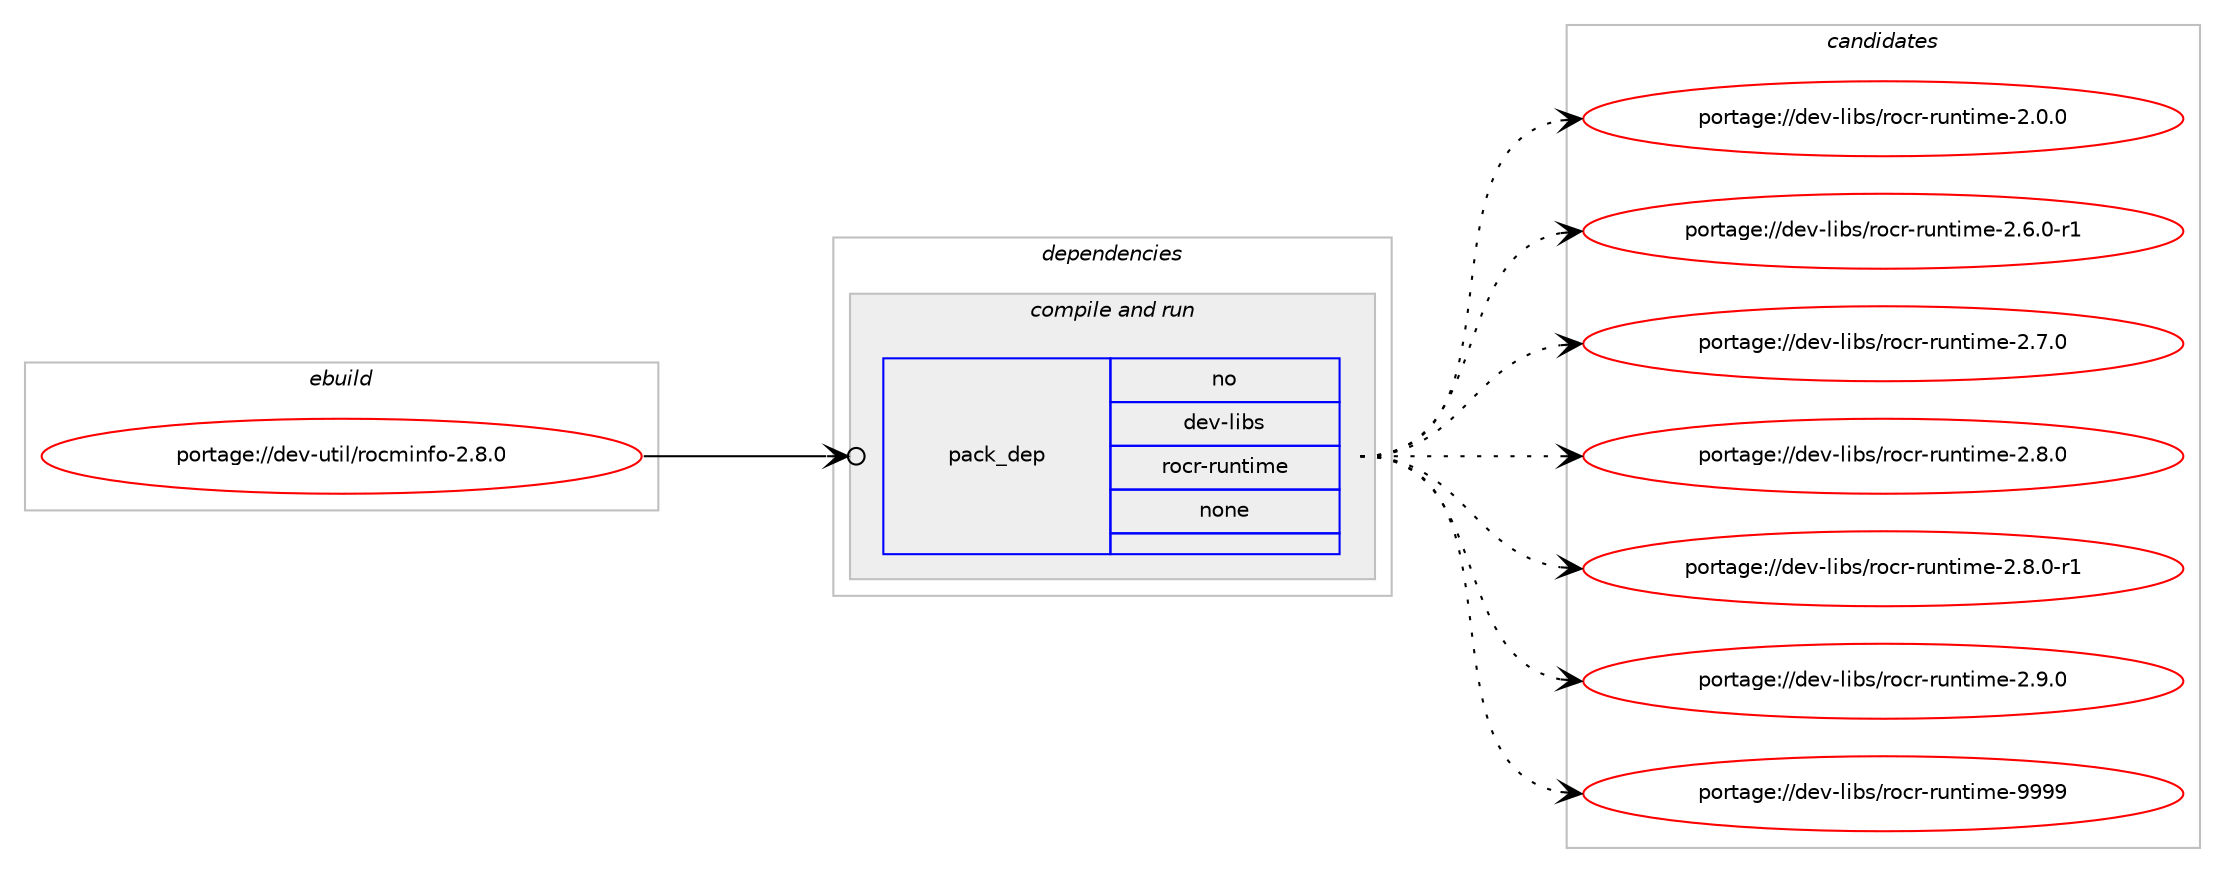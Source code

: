 digraph prolog {

# *************
# Graph options
# *************

newrank=true;
concentrate=true;
compound=true;
graph [rankdir=LR,fontname=Helvetica,fontsize=10,ranksep=1.5];#, ranksep=2.5, nodesep=0.2];
edge  [arrowhead=vee];
node  [fontname=Helvetica,fontsize=10];

# **********
# The ebuild
# **********

subgraph cluster_leftcol {
color=gray;
rank=same;
label=<<i>ebuild</i>>;
id [label="portage://dev-util/rocminfo-2.8.0", color=red, width=4, href="../dev-util/rocminfo-2.8.0.svg"];
}

# ****************
# The dependencies
# ****************

subgraph cluster_midcol {
color=gray;
label=<<i>dependencies</i>>;
subgraph cluster_compile {
fillcolor="#eeeeee";
style=filled;
label=<<i>compile</i>>;
}
subgraph cluster_compileandrun {
fillcolor="#eeeeee";
style=filled;
label=<<i>compile and run</i>>;
subgraph pack189555 {
dependency264984 [label=<<TABLE BORDER="0" CELLBORDER="1" CELLSPACING="0" CELLPADDING="4" WIDTH="220"><TR><TD ROWSPAN="6" CELLPADDING="30">pack_dep</TD></TR><TR><TD WIDTH="110">no</TD></TR><TR><TD>dev-libs</TD></TR><TR><TD>rocr-runtime</TD></TR><TR><TD>none</TD></TR><TR><TD></TD></TR></TABLE>>, shape=none, color=blue];
}
id:e -> dependency264984:w [weight=20,style="solid",arrowhead="odotvee"];
}
subgraph cluster_run {
fillcolor="#eeeeee";
style=filled;
label=<<i>run</i>>;
}
}

# **************
# The candidates
# **************

subgraph cluster_choices {
rank=same;
color=gray;
label=<<i>candidates</i>>;

subgraph choice189555 {
color=black;
nodesep=1;
choiceportage1001011184510810598115471141119911445114117110116105109101455046484648 [label="portage://dev-libs/rocr-runtime-2.0.0", color=red, width=4,href="../dev-libs/rocr-runtime-2.0.0.svg"];
choiceportage10010111845108105981154711411199114451141171101161051091014550465446484511449 [label="portage://dev-libs/rocr-runtime-2.6.0-r1", color=red, width=4,href="../dev-libs/rocr-runtime-2.6.0-r1.svg"];
choiceportage1001011184510810598115471141119911445114117110116105109101455046554648 [label="portage://dev-libs/rocr-runtime-2.7.0", color=red, width=4,href="../dev-libs/rocr-runtime-2.7.0.svg"];
choiceportage1001011184510810598115471141119911445114117110116105109101455046564648 [label="portage://dev-libs/rocr-runtime-2.8.0", color=red, width=4,href="../dev-libs/rocr-runtime-2.8.0.svg"];
choiceportage10010111845108105981154711411199114451141171101161051091014550465646484511449 [label="portage://dev-libs/rocr-runtime-2.8.0-r1", color=red, width=4,href="../dev-libs/rocr-runtime-2.8.0-r1.svg"];
choiceportage1001011184510810598115471141119911445114117110116105109101455046574648 [label="portage://dev-libs/rocr-runtime-2.9.0", color=red, width=4,href="../dev-libs/rocr-runtime-2.9.0.svg"];
choiceportage10010111845108105981154711411199114451141171101161051091014557575757 [label="portage://dev-libs/rocr-runtime-9999", color=red, width=4,href="../dev-libs/rocr-runtime-9999.svg"];
dependency264984:e -> choiceportage1001011184510810598115471141119911445114117110116105109101455046484648:w [style=dotted,weight="100"];
dependency264984:e -> choiceportage10010111845108105981154711411199114451141171101161051091014550465446484511449:w [style=dotted,weight="100"];
dependency264984:e -> choiceportage1001011184510810598115471141119911445114117110116105109101455046554648:w [style=dotted,weight="100"];
dependency264984:e -> choiceportage1001011184510810598115471141119911445114117110116105109101455046564648:w [style=dotted,weight="100"];
dependency264984:e -> choiceportage10010111845108105981154711411199114451141171101161051091014550465646484511449:w [style=dotted,weight="100"];
dependency264984:e -> choiceportage1001011184510810598115471141119911445114117110116105109101455046574648:w [style=dotted,weight="100"];
dependency264984:e -> choiceportage10010111845108105981154711411199114451141171101161051091014557575757:w [style=dotted,weight="100"];
}
}

}
